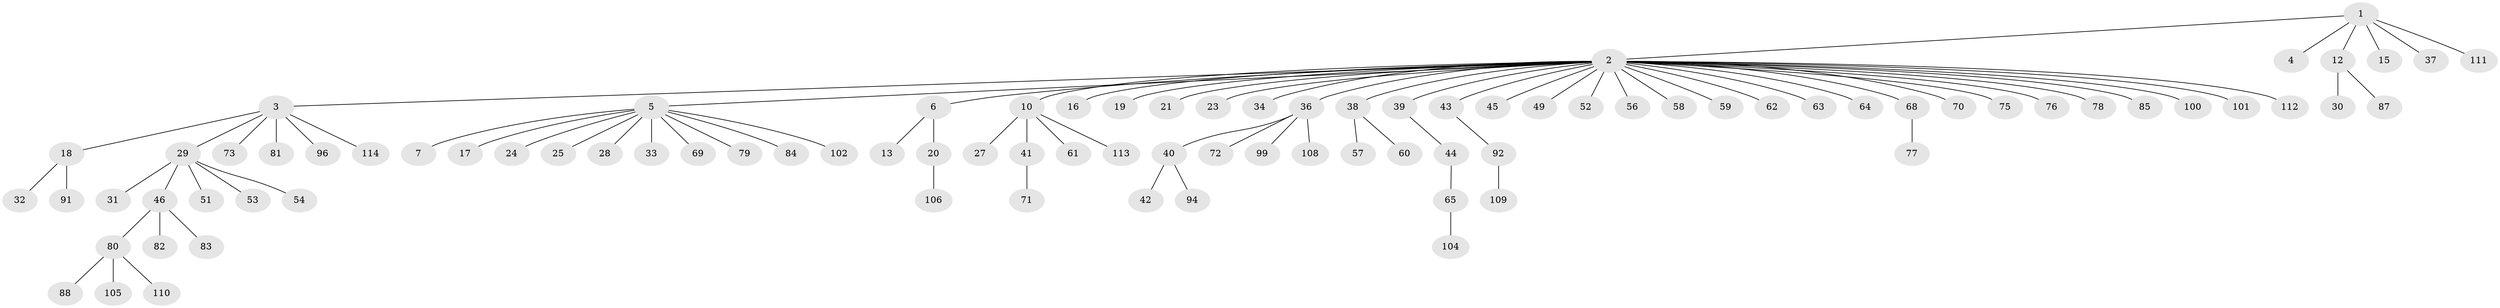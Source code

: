 // Generated by graph-tools (version 1.1) at 2025/51/02/27/25 19:51:56]
// undirected, 91 vertices, 90 edges
graph export_dot {
graph [start="1"]
  node [color=gray90,style=filled];
  1 [super="+11"];
  2 [super="+67"];
  3 [super="+22"];
  4;
  5 [super="+14"];
  6 [super="+8"];
  7 [super="+9"];
  10 [super="+26"];
  12;
  13;
  15;
  16 [super="+35"];
  17;
  18 [super="+48"];
  19;
  20 [super="+66"];
  21;
  23;
  24;
  25;
  27;
  28;
  29 [super="+47"];
  30;
  31;
  32 [super="+107"];
  33;
  34;
  36 [super="+50"];
  37;
  38;
  39 [super="+98"];
  40 [super="+86"];
  41 [super="+90"];
  42;
  43;
  44 [super="+95"];
  45;
  46 [super="+97"];
  49;
  51 [super="+55"];
  52;
  53;
  54;
  56;
  57 [super="+89"];
  58;
  59;
  60;
  61;
  62;
  63;
  64;
  65;
  68 [super="+93"];
  69;
  70;
  71;
  72 [super="+74"];
  73;
  75;
  76;
  77;
  78;
  79;
  80 [super="+103"];
  81;
  82;
  83;
  84;
  85;
  87;
  88;
  91;
  92;
  94;
  96;
  99;
  100;
  101;
  102;
  104;
  105;
  106;
  108;
  109;
  110;
  111;
  112;
  113;
  114;
  1 -- 2;
  1 -- 4;
  1 -- 37;
  1 -- 12;
  1 -- 15;
  1 -- 111;
  2 -- 3;
  2 -- 5;
  2 -- 6;
  2 -- 10;
  2 -- 16;
  2 -- 19;
  2 -- 21;
  2 -- 23;
  2 -- 34;
  2 -- 36;
  2 -- 38;
  2 -- 39;
  2 -- 43;
  2 -- 45;
  2 -- 49;
  2 -- 52;
  2 -- 56;
  2 -- 58;
  2 -- 59;
  2 -- 62;
  2 -- 63;
  2 -- 64;
  2 -- 68;
  2 -- 75;
  2 -- 78;
  2 -- 100;
  2 -- 101;
  2 -- 112;
  2 -- 76;
  2 -- 85;
  2 -- 70;
  3 -- 18;
  3 -- 29;
  3 -- 73;
  3 -- 96;
  3 -- 114;
  3 -- 81;
  5 -- 7;
  5 -- 17;
  5 -- 24;
  5 -- 25;
  5 -- 28;
  5 -- 79;
  5 -- 84;
  5 -- 102;
  5 -- 33;
  5 -- 69;
  6 -- 13;
  6 -- 20;
  10 -- 27;
  10 -- 41;
  10 -- 113;
  10 -- 61;
  12 -- 30;
  12 -- 87;
  18 -- 32;
  18 -- 91;
  20 -- 106;
  29 -- 31;
  29 -- 46;
  29 -- 51;
  29 -- 53;
  29 -- 54;
  36 -- 40;
  36 -- 99;
  36 -- 72;
  36 -- 108;
  38 -- 57;
  38 -- 60;
  39 -- 44;
  40 -- 42;
  40 -- 94;
  41 -- 71;
  43 -- 92;
  44 -- 65;
  46 -- 80;
  46 -- 82;
  46 -- 83;
  65 -- 104;
  68 -- 77;
  80 -- 88;
  80 -- 105;
  80 -- 110;
  92 -- 109;
}
